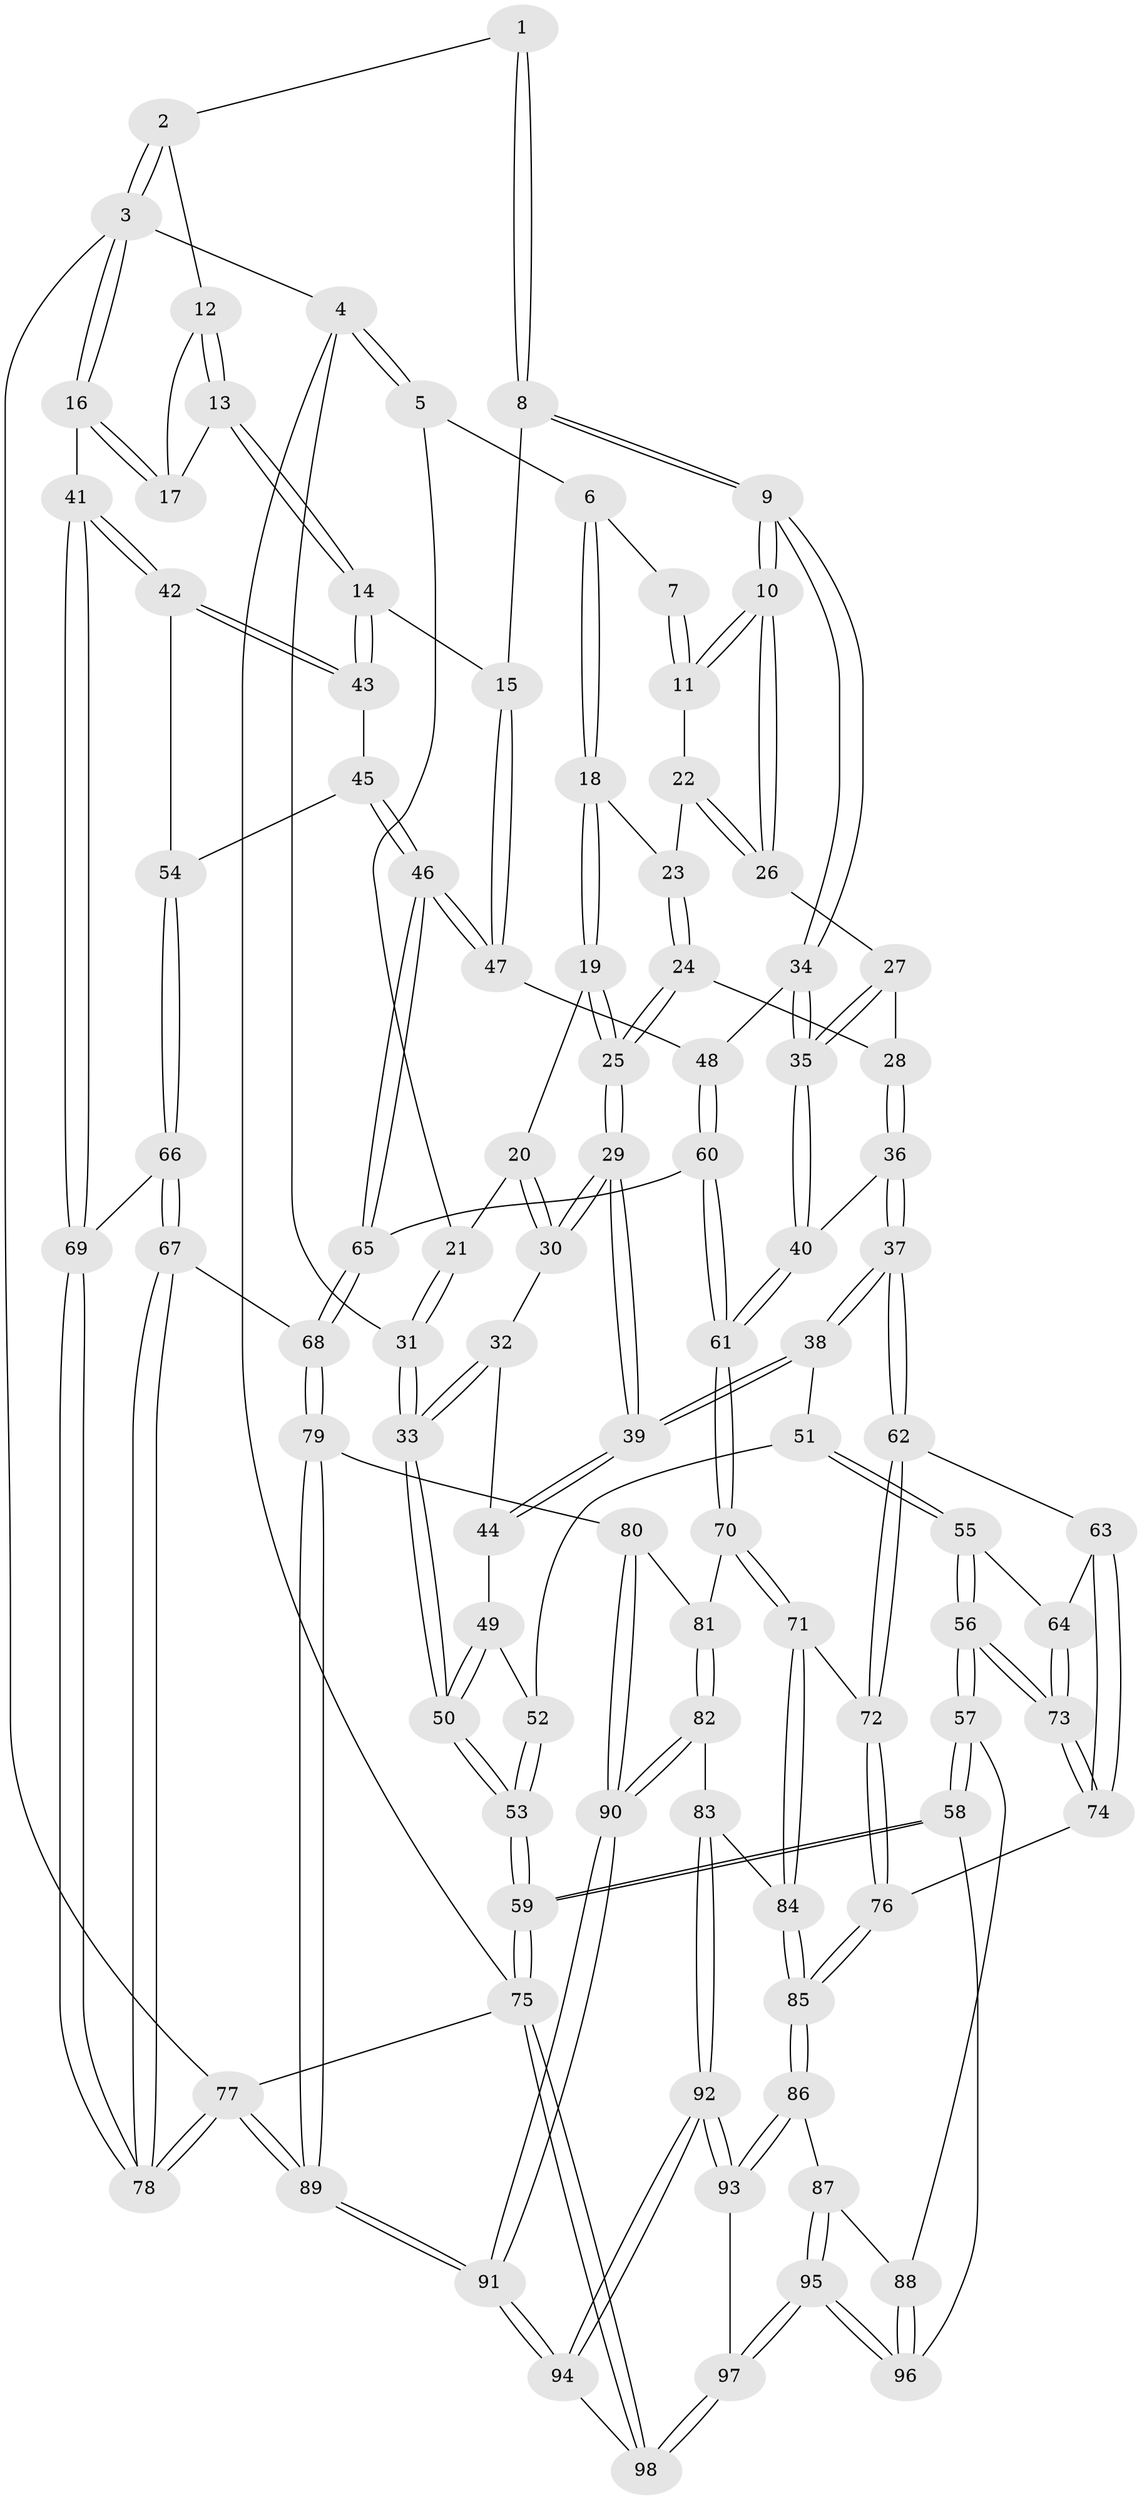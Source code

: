 // Generated by graph-tools (version 1.1) at 2025/11/02/27/25 16:11:51]
// undirected, 98 vertices, 242 edges
graph export_dot {
graph [start="1"]
  node [color=gray90,style=filled];
  1 [pos="+0.584835531960402+0"];
  2 [pos="+0.8739691594663823+0"];
  3 [pos="+1+0"];
  4 [pos="+0+0"];
  5 [pos="+0.09830210549713628+0"];
  6 [pos="+0.19844223488031007+0"];
  7 [pos="+0.33653232551305184+0"];
  8 [pos="+0.5632508958571557+0.14927060720980198"];
  9 [pos="+0.561409508933176+0.15018475229121073"];
  10 [pos="+0.5581391858799708+0.14850626565366562"];
  11 [pos="+0.4166058823068881+0.050006633609110875"];
  12 [pos="+0.8526876012045514+0"];
  13 [pos="+0.7718468723199333+0.10859144862291914"];
  14 [pos="+0.7532800258039057+0.1490583780717456"];
  15 [pos="+0.6324493048297739+0.16079901442685515"];
  16 [pos="+1+0.28042404833188594"];
  17 [pos="+0.9499007862985256+0.11331365066760116"];
  18 [pos="+0.20036614718021106+0"];
  19 [pos="+0.10791137760062787+0.08979144003159899"];
  20 [pos="+0.05483761870620189+0.11859633313481847"];
  21 [pos="+0.018511052752644964+0.11331977549917731"];
  22 [pos="+0.35092599171631395+0.11252667493003397"];
  23 [pos="+0.2202181009738541+0.01719509606969429"];
  24 [pos="+0.2252387309904734+0.1570173220256938"];
  25 [pos="+0.16157089798416474+0.21743053202273607"];
  26 [pos="+0.35251297447043467+0.13605634785676252"];
  27 [pos="+0.34747373177335167+0.15290386582125906"];
  28 [pos="+0.27981594822321215+0.18251368971103324"];
  29 [pos="+0.160219331512425+0.2198540167316499"];
  30 [pos="+0.06120833022322074+0.13570189428153015"];
  31 [pos="+0+0.1947047749287553"];
  32 [pos="+0.06057260195576694+0.229065768726206"];
  33 [pos="+0+0.20224822790112337"];
  34 [pos="+0.4642451315741177+0.3002059498910416"];
  35 [pos="+0.4488176122167256+0.3053001055306681"];
  36 [pos="+0.3228652778346404+0.3568309487286821"];
  37 [pos="+0.30124110522335656+0.3708458836409105"];
  38 [pos="+0.20989913559739404+0.33841535935901085"];
  39 [pos="+0.1536050468487325+0.2402600352515492"];
  40 [pos="+0.41178452135854043+0.3316160724070733"];
  41 [pos="+1+0.28802726874601975"];
  42 [pos="+1+0.2863935125090815"];
  43 [pos="+0.7574080086298024+0.1552384664766863"];
  44 [pos="+0.09245000862563821+0.24630293955080282"];
  45 [pos="+0.7597096939919638+0.3511543990744954"];
  46 [pos="+0.6979216133007491+0.3938934902262532"];
  47 [pos="+0.6625220878328989+0.3682323816574967"];
  48 [pos="+0.5135586810635272+0.33774624796154373"];
  49 [pos="+0.06973131309106081+0.2862434257065352"];
  50 [pos="+0+0.2902401992039458"];
  51 [pos="+0.14353200879360958+0.3753143616628533"];
  52 [pos="+0.046270428794626825+0.3684768075481788"];
  53 [pos="+0+0.49780440189414654"];
  54 [pos="+0.8400065383474281+0.369830335011191"];
  55 [pos="+0.13628606953800343+0.40837805110421577"];
  56 [pos="+0+0.6574693291825654"];
  57 [pos="+0+0.6586150599761602"];
  58 [pos="+0+0.676441732851406"];
  59 [pos="+0+0.6692906759869311"];
  60 [pos="+0.554364902038958+0.45528470630358703"];
  61 [pos="+0.4828460633008455+0.5519090846889343"];
  62 [pos="+0.2934126221942963+0.4282669599339225"];
  63 [pos="+0.2115412469473324+0.4667142125987314"];
  64 [pos="+0.16597157573044702+0.47910092788109854"];
  65 [pos="+0.6870081764321568+0.47760327961548527"];
  66 [pos="+0.8519450451967497+0.46890624828637434"];
  67 [pos="+0.7305007367147799+0.6054822844578859"];
  68 [pos="+0.7238562288778102+0.6081085612497018"];
  69 [pos="+1+0.5211573718422465"];
  70 [pos="+0.48067416313886485+0.5659480364005987"];
  71 [pos="+0.40462691230418646+0.6012703310823132"];
  72 [pos="+0.31019506804909786+0.5304378981071658"];
  73 [pos="+0+0.653705670411327"];
  74 [pos="+0.14637749249945145+0.6222714263587344"];
  75 [pos="+0+1"];
  76 [pos="+0.18208747694332275+0.6173726065132664"];
  77 [pos="+1+1"];
  78 [pos="+1+0.5945103633834855"];
  79 [pos="+0.7231845402474175+0.6092978659870468"];
  80 [pos="+0.6707861335436086+0.6376043358391653"];
  81 [pos="+0.4988793295380042+0.5739308569069165"];
  82 [pos="+0.5119576136105723+0.7481829280311059"];
  83 [pos="+0.4710466737233839+0.7558797015078339"];
  84 [pos="+0.3844259697523175+0.708823200697597"];
  85 [pos="+0.34128596906152536+0.7404579341530185"];
  86 [pos="+0.3313088952451895+0.7581509042132157"];
  87 [pos="+0.26546350418517345+0.7751861560130165"];
  88 [pos="+0.2167853973062713+0.7676874888177493"];
  89 [pos="+1+1"];
  90 [pos="+0.6197450419501342+0.7374682237583544"];
  91 [pos="+0.6728796637860696+1"];
  92 [pos="+0.483705319012618+0.9927222257308894"];
  93 [pos="+0.34682831958656013+0.8614376247951498"];
  94 [pos="+0.5393377398287404+1"];
  95 [pos="+0.1877277773279412+0.942182256617897"];
  96 [pos="+0.16259355592357824+0.9110238586716001"];
  97 [pos="+0.18864009680690683+0.9440951400207506"];
  98 [pos="+0.1908436530770054+1"];
  1 -- 2;
  1 -- 8;
  1 -- 8;
  2 -- 3;
  2 -- 3;
  2 -- 12;
  3 -- 4;
  3 -- 16;
  3 -- 16;
  3 -- 77;
  4 -- 5;
  4 -- 5;
  4 -- 31;
  4 -- 75;
  5 -- 6;
  5 -- 21;
  6 -- 7;
  6 -- 18;
  6 -- 18;
  7 -- 11;
  7 -- 11;
  8 -- 9;
  8 -- 9;
  8 -- 15;
  9 -- 10;
  9 -- 10;
  9 -- 34;
  9 -- 34;
  10 -- 11;
  10 -- 11;
  10 -- 26;
  10 -- 26;
  11 -- 22;
  12 -- 13;
  12 -- 13;
  12 -- 17;
  13 -- 14;
  13 -- 14;
  13 -- 17;
  14 -- 15;
  14 -- 43;
  14 -- 43;
  15 -- 47;
  15 -- 47;
  16 -- 17;
  16 -- 17;
  16 -- 41;
  18 -- 19;
  18 -- 19;
  18 -- 23;
  19 -- 20;
  19 -- 25;
  19 -- 25;
  20 -- 21;
  20 -- 30;
  20 -- 30;
  21 -- 31;
  21 -- 31;
  22 -- 23;
  22 -- 26;
  22 -- 26;
  23 -- 24;
  23 -- 24;
  24 -- 25;
  24 -- 25;
  24 -- 28;
  25 -- 29;
  25 -- 29;
  26 -- 27;
  27 -- 28;
  27 -- 35;
  27 -- 35;
  28 -- 36;
  28 -- 36;
  29 -- 30;
  29 -- 30;
  29 -- 39;
  29 -- 39;
  30 -- 32;
  31 -- 33;
  31 -- 33;
  32 -- 33;
  32 -- 33;
  32 -- 44;
  33 -- 50;
  33 -- 50;
  34 -- 35;
  34 -- 35;
  34 -- 48;
  35 -- 40;
  35 -- 40;
  36 -- 37;
  36 -- 37;
  36 -- 40;
  37 -- 38;
  37 -- 38;
  37 -- 62;
  37 -- 62;
  38 -- 39;
  38 -- 39;
  38 -- 51;
  39 -- 44;
  39 -- 44;
  40 -- 61;
  40 -- 61;
  41 -- 42;
  41 -- 42;
  41 -- 69;
  41 -- 69;
  42 -- 43;
  42 -- 43;
  42 -- 54;
  43 -- 45;
  44 -- 49;
  45 -- 46;
  45 -- 46;
  45 -- 54;
  46 -- 47;
  46 -- 47;
  46 -- 65;
  46 -- 65;
  47 -- 48;
  48 -- 60;
  48 -- 60;
  49 -- 50;
  49 -- 50;
  49 -- 52;
  50 -- 53;
  50 -- 53;
  51 -- 52;
  51 -- 55;
  51 -- 55;
  52 -- 53;
  52 -- 53;
  53 -- 59;
  53 -- 59;
  54 -- 66;
  54 -- 66;
  55 -- 56;
  55 -- 56;
  55 -- 64;
  56 -- 57;
  56 -- 57;
  56 -- 73;
  56 -- 73;
  57 -- 58;
  57 -- 58;
  57 -- 88;
  58 -- 59;
  58 -- 59;
  58 -- 96;
  59 -- 75;
  59 -- 75;
  60 -- 61;
  60 -- 61;
  60 -- 65;
  61 -- 70;
  61 -- 70;
  62 -- 63;
  62 -- 72;
  62 -- 72;
  63 -- 64;
  63 -- 74;
  63 -- 74;
  64 -- 73;
  64 -- 73;
  65 -- 68;
  65 -- 68;
  66 -- 67;
  66 -- 67;
  66 -- 69;
  67 -- 68;
  67 -- 78;
  67 -- 78;
  68 -- 79;
  68 -- 79;
  69 -- 78;
  69 -- 78;
  70 -- 71;
  70 -- 71;
  70 -- 81;
  71 -- 72;
  71 -- 84;
  71 -- 84;
  72 -- 76;
  72 -- 76;
  73 -- 74;
  73 -- 74;
  74 -- 76;
  75 -- 98;
  75 -- 98;
  75 -- 77;
  76 -- 85;
  76 -- 85;
  77 -- 78;
  77 -- 78;
  77 -- 89;
  77 -- 89;
  79 -- 80;
  79 -- 89;
  79 -- 89;
  80 -- 81;
  80 -- 90;
  80 -- 90;
  81 -- 82;
  81 -- 82;
  82 -- 83;
  82 -- 90;
  82 -- 90;
  83 -- 84;
  83 -- 92;
  83 -- 92;
  84 -- 85;
  84 -- 85;
  85 -- 86;
  85 -- 86;
  86 -- 87;
  86 -- 93;
  86 -- 93;
  87 -- 88;
  87 -- 95;
  87 -- 95;
  88 -- 96;
  88 -- 96;
  89 -- 91;
  89 -- 91;
  90 -- 91;
  90 -- 91;
  91 -- 94;
  91 -- 94;
  92 -- 93;
  92 -- 93;
  92 -- 94;
  92 -- 94;
  93 -- 97;
  94 -- 98;
  95 -- 96;
  95 -- 96;
  95 -- 97;
  95 -- 97;
  97 -- 98;
  97 -- 98;
}
